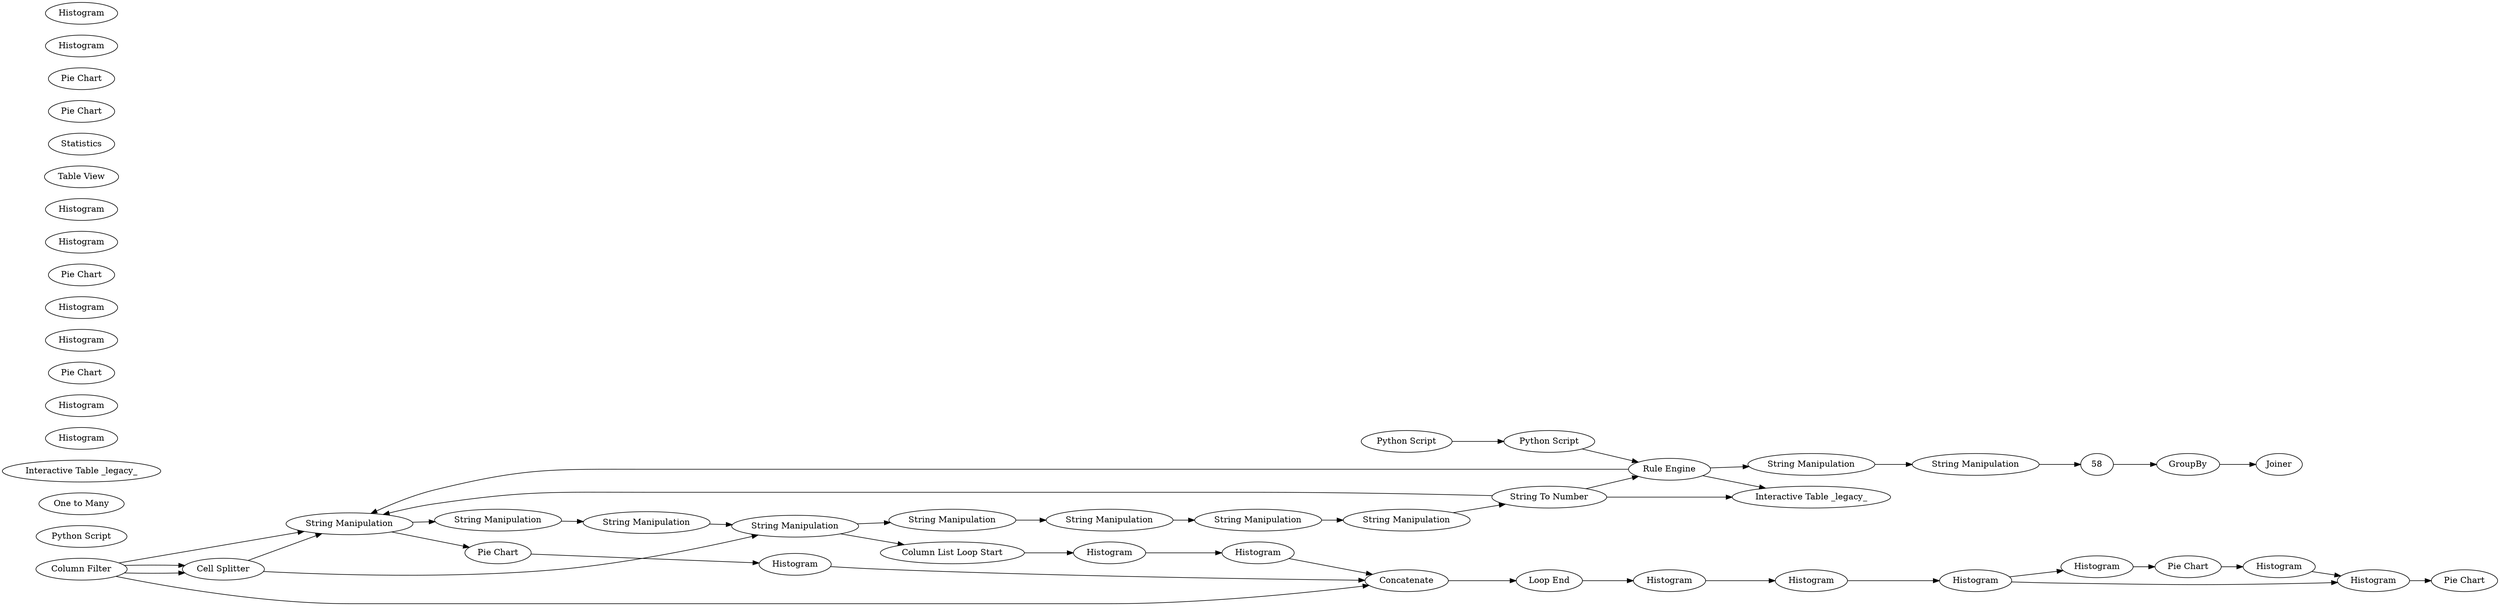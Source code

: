 digraph {
	1 [label="CSV Reader"]
	2 [label="Interactive Table _legacy_"]
	3 [label=Statistics]
	46 [label="Python Script"]
	47 [label="Python Script"]
	48 [label="Python Script"]
	49 [label="Interactive Table _legacy_"]
	50 [label="One to Many"]
	51 [label="Box Plot _JavaScript_"]
	52 [label="Rule Engine"]
	53 [label=GroupBy]
	54 [label=Joiner]
	56 [label="String Manipulation"]
	57 [label="String Manipulation"]
	1 [label="Column Filter"]
	2 [label="Cell Splitter"]
	3 [label=Concatenate]
	5 [label="Column List Loop Start"]
	6 [label="Loop End"]
	7 [label="Column Filter"]
	11 [label="Column Filter"]
	12 [label="Column Name Extractor"]
	14 [label="Column Renamer"]
	15 [label="Duplicate Row Filter"]
	16 [label="Duplicate Row Filter"]
	17 [label="Duplicate Row Filter"]
	18 [label="Missing Value"]
	20 [label="Table Row To Variable Loop Start"]
	21 [label="String Manipulation"]
	23 [label="Loop End"]
	24 [label="Column Rename _Regex_"]
	26 [label="Column Filter"]
	27 [label=Joiner]
	8 [label=Histogram]
	12 [label=Histogram]
	13 [label=Histogram]
	14 [label="Pie Chart"]
	15 [label=Histogram]
	16 [label=Histogram]
	17 [label=Histogram]
	18 [label=Histogram]
	19 [label="Pie Chart"]
	20 [label=Histogram]
	21 [label=Histogram]
	22 [label=Histogram]
	23 [label="Pie Chart"]
	24 [label=Histogram]
	25 [label=Histogram]
	26 [label="Pie Chart"]
	27 [label=Histogram]
	28 [label="Pie Chart"]
	35 [label=Histogram]
	36 [label=Histogram]
	37 [label="Table View"]
	38 [label=Statistics]
	39 [label="Pie Chart"]
	40 [label="Pie Chart"]
	41 [label=Histogram]
	42 [label=Histogram]
	4 [label="String To Number"]
	7 [label="String Manipulation"]
	9 [label="String Manipulation"]
	10 [label="String Manipulation"]
	11 [label="String Manipulation"]
	30 [label="String Manipulation"]
	31 [label="String Manipulation"]
	43 [label="String Manipulation"]
	45 [label="String Manipulation"]
	51 [label="Interactive Table _legacy_"]
	53 -> 54
	1 -> 2
	2 -> 7
	2 -> 11
	3 -> 6
	5 -> 16
	6 -> 17
	7 -> 14
	11 -> 5
	12 -> 3
	14 -> 15
	15 -> 3
	16 -> 12
	17 -> 18
	18 -> 20
	20 -> 21
	20 -> 24
	21 -> 26
	24 -> 23
	26 -> 27
	27 -> 24
	46 -> 47
	47 -> 52
	52 -> 49
	52 -> 7
	52 -> 56
	56 -> 57
	57 -> 58
	58 -> 53
	7 -> 9
	9 -> 10
	10 -> 11
	11 -> 30
	30 -> 31
	31 -> 43
	43 -> 45
	4 -> 7
	45 -> 4
	1 -> 3
	1 -> 7
	1 -> 2
	4 -> 49
	4 -> 52
	rankdir=LR
}
